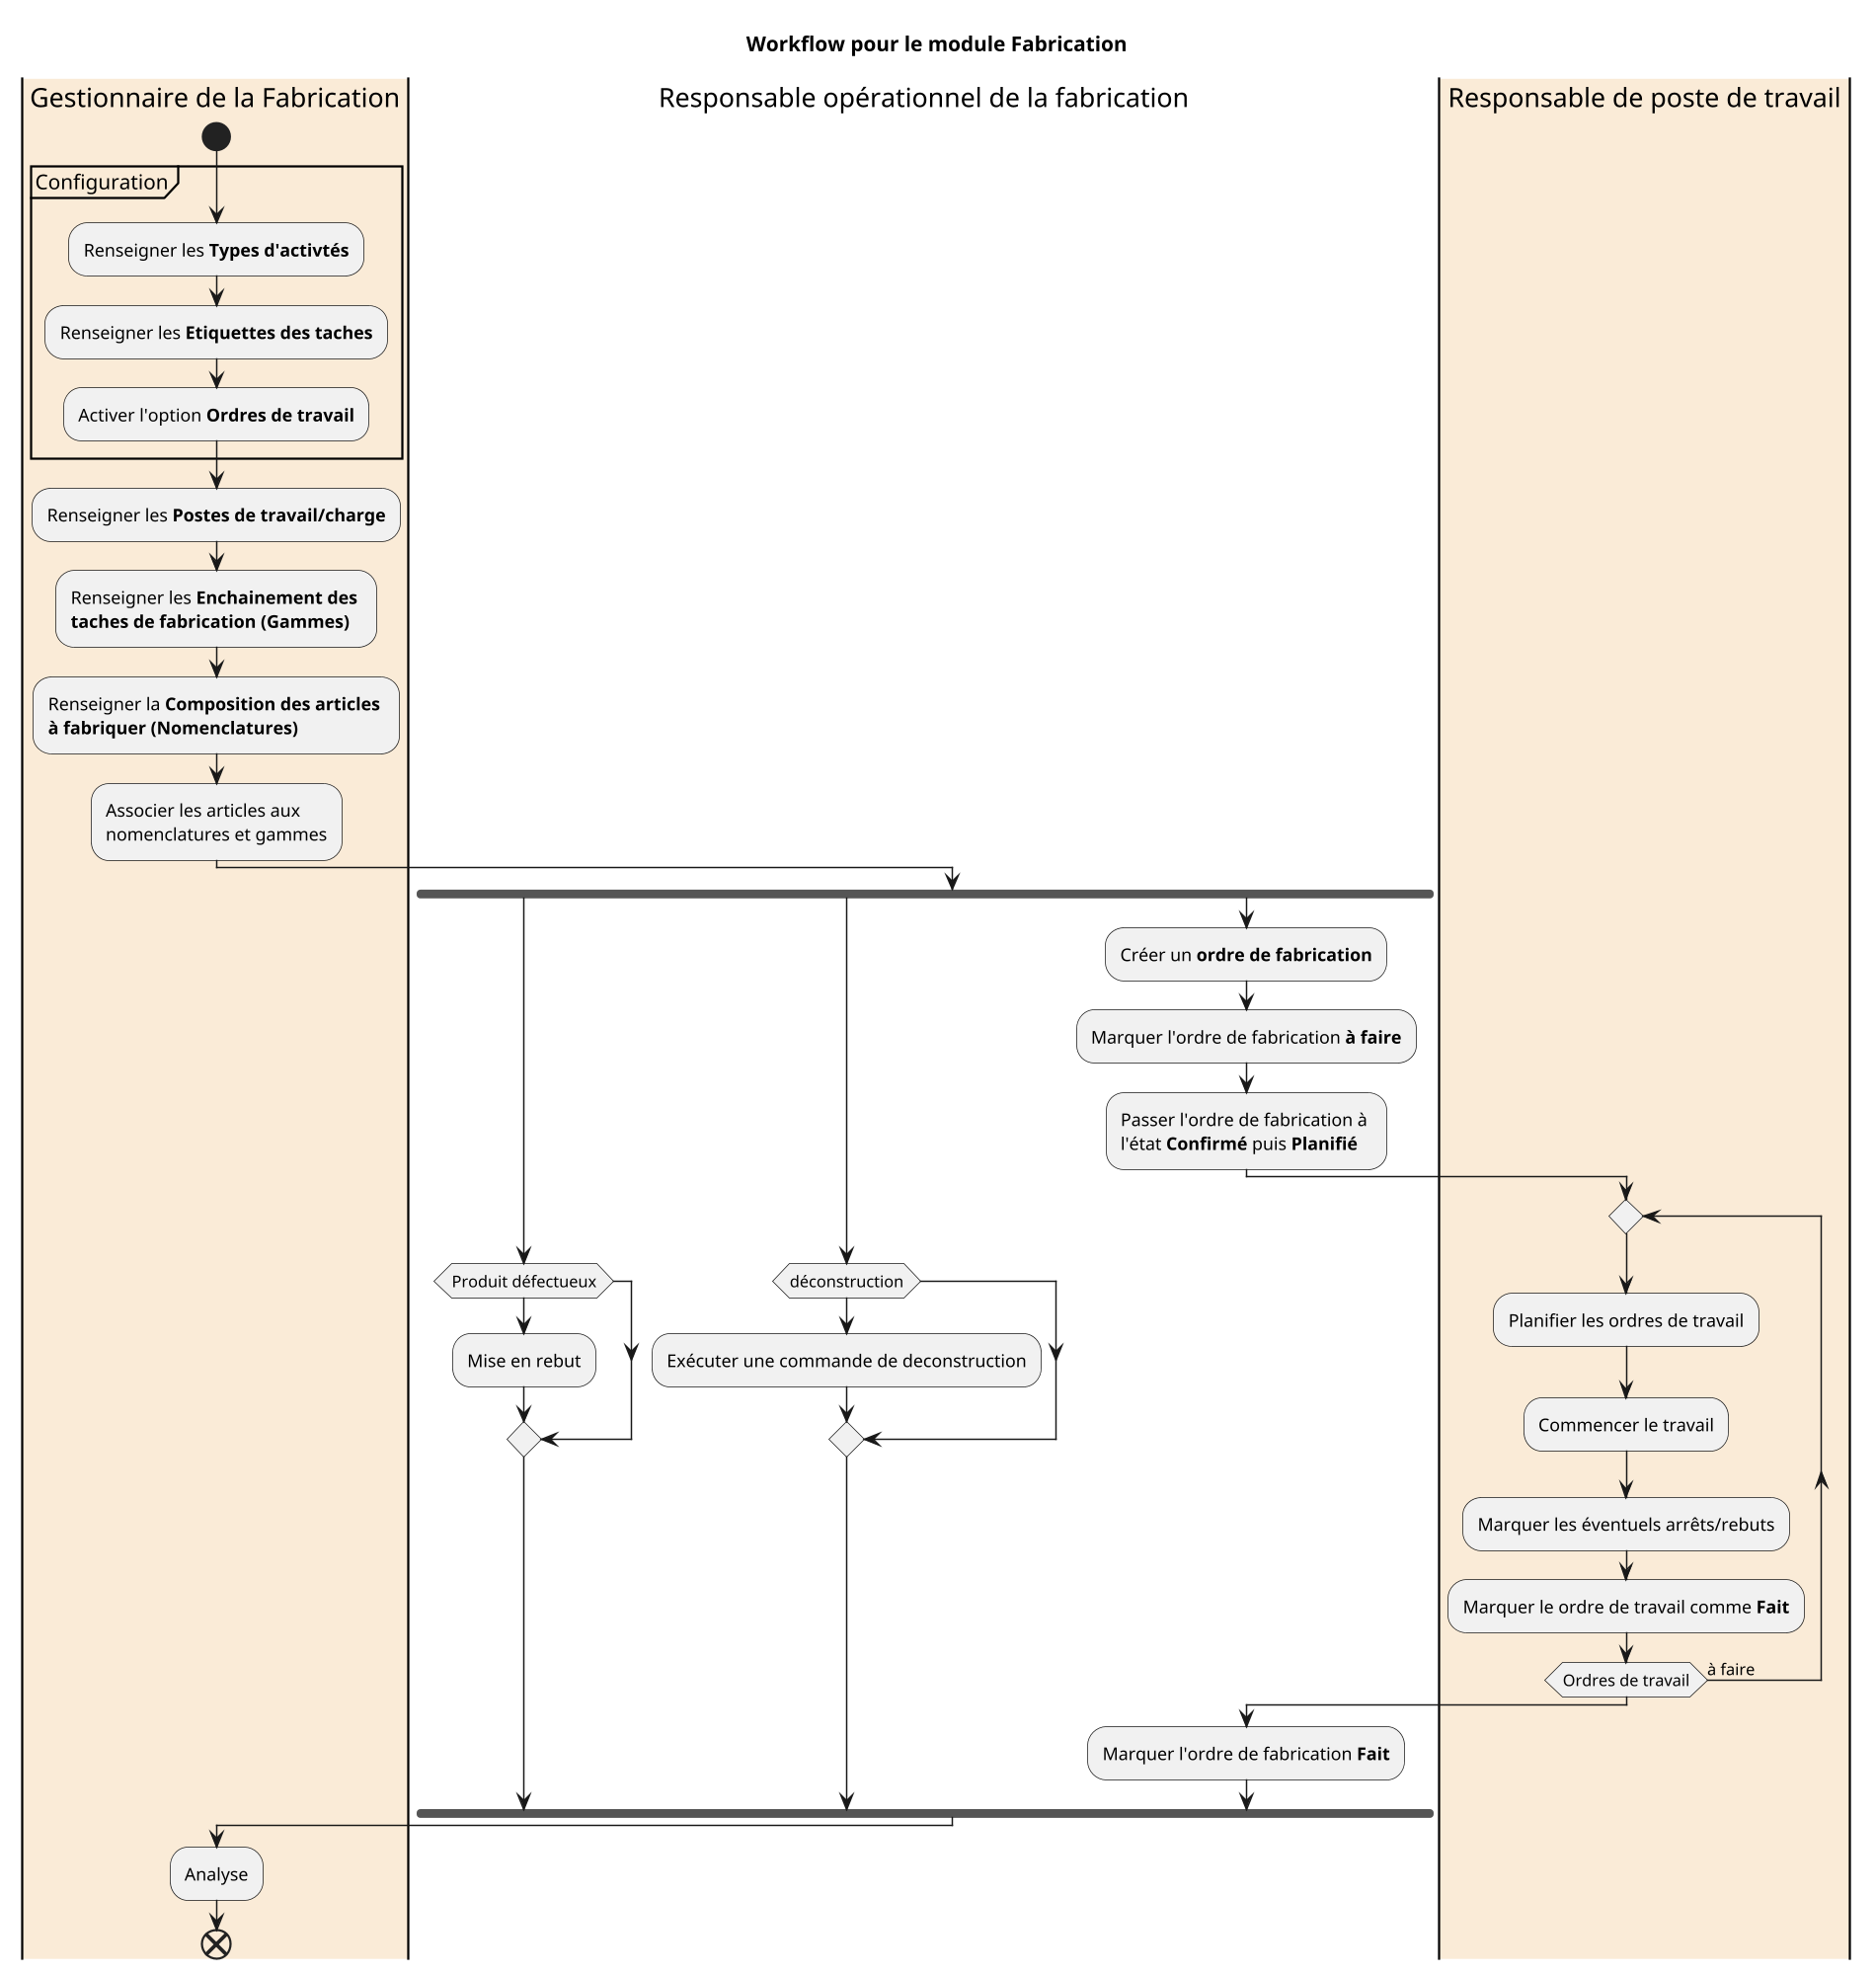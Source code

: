 
@startuml activity-fabrication
title Workflow pour le module Fabrication 
scale 200 width
scale 2000 height

|#AntiqueWhite|Gestionnaire de la Fabrication|
start

partition Configuration {
    :Renseigner les **Types d'activtés**;
    :Renseigner les **Etiquettes des taches**;
    :Activer l'option **Ordres de travail**;
}
:Renseigner les **Postes de travail/charge**;
:Renseigner les **Enchainement des** \n**taches de fabrication (Gammes)**;
:Renseigner la **Composition des articles** \n**à fabriquer (Nomenclatures)**;
:Associer les articles aux \nnomenclatures et gammes;

|Responsable opérationnel de la fabrication|
fork
    if (Produit défectueux) then
        :Mise en rebut;
    endif

fork again
    if (déconstruction) then
        :Exécuter une commande de deconstruction;
    endif

fork again
    :Créer un **ordre de fabrication**;
    :Marquer l'ordre de fabrication **à faire**;
    :Passer l'ordre de fabrication à \nl'état **Confirmé** puis **Planifié**;
    ' 1. constater les ordres de travail crées automatiquement.
    |#AntiqueWhite|Responsable de poste de travail|
        repeat
            :Planifier les ordres de travail;
            :Commencer le travail;
            :Marquer les éventuels arrêts/rebuts;
            :Marquer le ordre de travail comme **Fait**;
        repeat while (Ordres de travail) is (à faire)
    |Responsable opérationnel de la fabrication|
        :Marquer l'ordre de fabrication **Fait**;
end fork    

|#AntiqueWhite|Gestionnaire de la Fabrication|
:Analyse;

end

@enduml